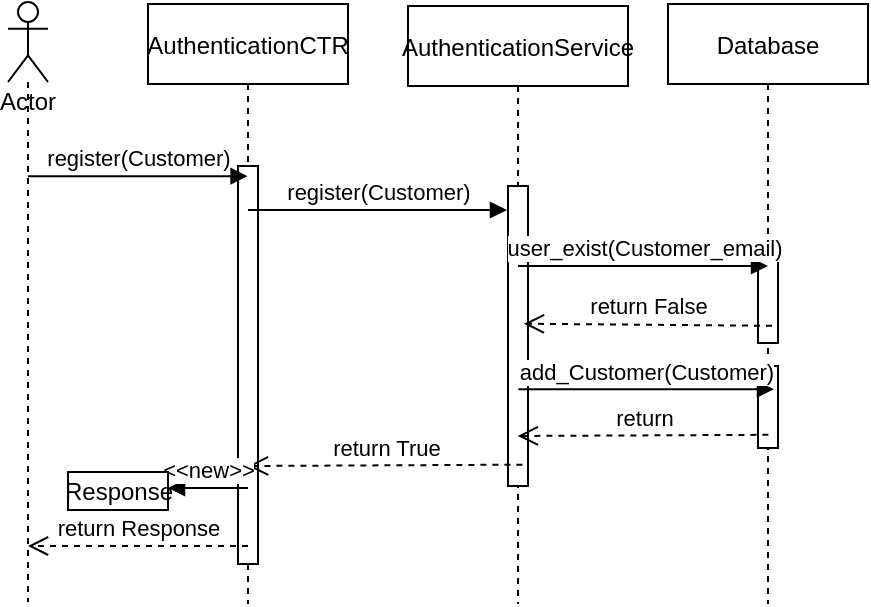 <mxfile version="20.6.2" type="device"><diagram id="kgpKYQtTHZ0yAKxKKP6v" name="Page-1"><mxGraphModel dx="485" dy="582" grid="1" gridSize="10" guides="1" tooltips="1" connect="1" arrows="1" fold="1" page="1" pageScale="1" pageWidth="850" pageHeight="1100" math="0" shadow="0"><root><mxCell id="0"/><mxCell id="1" parent="0"/><mxCell id="3nuBFxr9cyL0pnOWT2aG-5" value="AuthenticationCTR" style="shape=umlLifeline;perimeter=lifelinePerimeter;container=1;collapsible=0;recursiveResize=0;rounded=0;shadow=0;strokeWidth=1;" parent="1" vertex="1"><mxGeometry x="110" y="79" width="100" height="300" as="geometry"/></mxCell><mxCell id="BhRpVL0g68AhU_BPjGxc-18" value="" style="html=1;points=[];perimeter=orthogonalPerimeter;" vertex="1" parent="3nuBFxr9cyL0pnOWT2aG-5"><mxGeometry x="45" y="81" width="10" height="199" as="geometry"/></mxCell><mxCell id="BhRpVL0g68AhU_BPjGxc-4" value="Actor" style="shape=umlLifeline;participant=umlActor;perimeter=lifelinePerimeter;whiteSpace=wrap;html=1;container=1;collapsible=0;recursiveResize=0;verticalAlign=top;spacingTop=36;outlineConnect=0;" vertex="1" parent="1"><mxGeometry x="40" y="78" width="20" height="300" as="geometry"/></mxCell><mxCell id="BhRpVL0g68AhU_BPjGxc-6" value="register(Customer)" style="html=1;verticalAlign=bottom;endArrow=block;rounded=0;entryX=0.498;entryY=0.287;entryDx=0;entryDy=0;entryPerimeter=0;" edge="1" parent="1" source="BhRpVL0g68AhU_BPjGxc-4" target="3nuBFxr9cyL0pnOWT2aG-5"><mxGeometry width="80" relative="1" as="geometry"><mxPoint x="100" y="300" as="sourcePoint"/><mxPoint x="180" y="300" as="targetPoint"/></mxGeometry></mxCell><mxCell id="BhRpVL0g68AhU_BPjGxc-7" value="AuthenticationService" style="shape=umlLifeline;perimeter=lifelinePerimeter;container=1;collapsible=0;recursiveResize=0;rounded=0;shadow=0;strokeWidth=1;" vertex="1" parent="1"><mxGeometry x="240" y="80" width="110" height="299" as="geometry"/></mxCell><mxCell id="BhRpVL0g68AhU_BPjGxc-19" value="" style="html=1;points=[];perimeter=orthogonalPerimeter;" vertex="1" parent="BhRpVL0g68AhU_BPjGxc-7"><mxGeometry x="50" y="90" width="10" height="150" as="geometry"/></mxCell><mxCell id="BhRpVL0g68AhU_BPjGxc-8" value="register(Customer)" style="html=1;verticalAlign=bottom;endArrow=block;rounded=0;" edge="1" parent="1"><mxGeometry width="80" relative="1" as="geometry"><mxPoint x="160" y="182" as="sourcePoint"/><mxPoint x="289.5" y="182" as="targetPoint"/></mxGeometry></mxCell><mxCell id="BhRpVL0g68AhU_BPjGxc-9" value="Database" style="shape=umlLifeline;perimeter=lifelinePerimeter;container=1;collapsible=0;recursiveResize=0;rounded=0;shadow=0;strokeWidth=1;" vertex="1" parent="1"><mxGeometry x="370" y="79" width="100" height="300" as="geometry"/></mxCell><mxCell id="BhRpVL0g68AhU_BPjGxc-20" value="" style="html=1;points=[];perimeter=orthogonalPerimeter;" vertex="1" parent="BhRpVL0g68AhU_BPjGxc-9"><mxGeometry x="45" y="128.5" width="10" height="41" as="geometry"/></mxCell><mxCell id="BhRpVL0g68AhU_BPjGxc-21" value="" style="html=1;points=[];perimeter=orthogonalPerimeter;" vertex="1" parent="BhRpVL0g68AhU_BPjGxc-9"><mxGeometry x="45" y="181" width="10" height="41" as="geometry"/></mxCell><mxCell id="BhRpVL0g68AhU_BPjGxc-12" value="add_Customer(Customer)" style="html=1;verticalAlign=bottom;endArrow=block;rounded=0;entryX=0.53;entryY=0.442;entryDx=0;entryDy=0;entryPerimeter=0;" edge="1" parent="1"><mxGeometry width="80" relative="1" as="geometry"><mxPoint x="295.192" y="271.6" as="sourcePoint"/><mxPoint x="423" y="271.6" as="targetPoint"/></mxGeometry></mxCell><mxCell id="BhRpVL0g68AhU_BPjGxc-13" value="return" style="html=1;verticalAlign=bottom;endArrow=open;dashed=1;endSize=8;rounded=0;exitX=0.502;exitY=0.718;exitDx=0;exitDy=0;exitPerimeter=0;entryX=0.499;entryY=0.719;entryDx=0;entryDy=0;entryPerimeter=0;" edge="1" parent="1" source="BhRpVL0g68AhU_BPjGxc-9" target="BhRpVL0g68AhU_BPjGxc-7"><mxGeometry relative="1" as="geometry"><mxPoint x="418" y="293.9" as="sourcePoint"/><mxPoint x="293.96" y="292.872" as="targetPoint"/></mxGeometry></mxCell><mxCell id="BhRpVL0g68AhU_BPjGxc-14" value="return True" style="html=1;verticalAlign=bottom;endArrow=open;dashed=1;endSize=8;rounded=0;exitX=0.52;exitY=0.767;exitDx=0;exitDy=0;exitPerimeter=0;" edge="1" parent="1" source="BhRpVL0g68AhU_BPjGxc-7"><mxGeometry relative="1" as="geometry"><mxPoint x="292" y="309.9" as="sourcePoint"/><mxPoint x="160" y="310" as="targetPoint"/></mxGeometry></mxCell><mxCell id="BhRpVL0g68AhU_BPjGxc-15" value="&amp;lt;&amp;lt;new&amp;gt;&amp;gt;" style="html=1;verticalAlign=bottom;endArrow=block;rounded=0;" edge="1" parent="1"><mxGeometry width="80" relative="1" as="geometry"><mxPoint x="160" y="321" as="sourcePoint"/><mxPoint x="120" y="321" as="targetPoint"/></mxGeometry></mxCell><mxCell id="BhRpVL0g68AhU_BPjGxc-16" value="Response" style="html=1;" vertex="1" parent="1"><mxGeometry x="70" y="313" width="50" height="19" as="geometry"/></mxCell><mxCell id="BhRpVL0g68AhU_BPjGxc-17" value="return Response" style="html=1;verticalAlign=bottom;endArrow=open;dashed=1;endSize=8;rounded=0;" edge="1" parent="1"><mxGeometry relative="1" as="geometry"><mxPoint x="160" y="350" as="sourcePoint"/><mxPoint x="50" y="350" as="targetPoint"/></mxGeometry></mxCell><mxCell id="BhRpVL0g68AhU_BPjGxc-5" value="user_exist(Customer_email)" style="html=1;verticalAlign=bottom;endArrow=block;rounded=0;" edge="1" parent="1" source="BhRpVL0g68AhU_BPjGxc-7"><mxGeometry width="80" relative="1" as="geometry"><mxPoint x="380" y="310" as="sourcePoint"/><mxPoint x="420" y="210" as="targetPoint"/></mxGeometry></mxCell><mxCell id="BhRpVL0g68AhU_BPjGxc-10" value="return False" style="html=1;verticalAlign=bottom;endArrow=open;dashed=1;endSize=8;rounded=0;exitX=0.53;exitY=0.533;exitDx=0;exitDy=0;exitPerimeter=0;entryX=0.536;entryY=0.528;entryDx=0;entryDy=0;entryPerimeter=0;" edge="1" parent="1"><mxGeometry relative="1" as="geometry"><mxPoint x="422" y="239.9" as="sourcePoint"/><mxPoint x="297.96" y="238.872" as="targetPoint"/></mxGeometry></mxCell></root></mxGraphModel></diagram></mxfile>